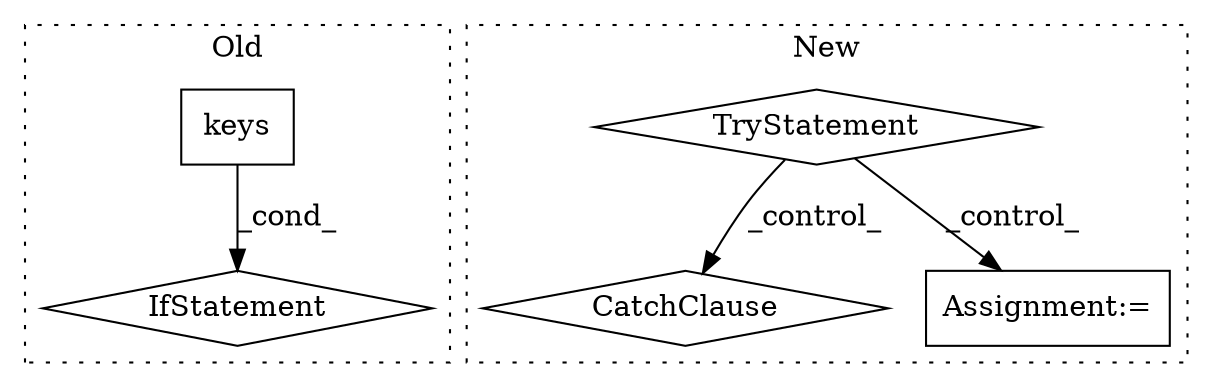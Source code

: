 digraph G {
subgraph cluster0 {
1 [label="keys" a="32" s="6326" l="6" shape="box"];
4 [label="IfStatement" a="25" s="6290,6332" l="10,2" shape="diamond"];
label = "Old";
style="dotted";
}
subgraph cluster1 {
2 [label="TryStatement" a="54" s="6740" l="4" shape="diamond"];
3 [label="CatchClause" a="12" s="6802,6835" l="13,2" shape="diamond"];
5 [label="Assignment:=" a="7" s="6770" l="1" shape="box"];
label = "New";
style="dotted";
}
1 -> 4 [label="_cond_"];
2 -> 5 [label="_control_"];
2 -> 3 [label="_control_"];
}